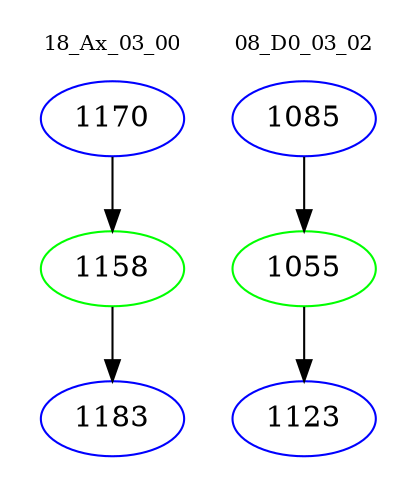 digraph{
subgraph cluster_0 {
color = white
label = "18_Ax_03_00";
fontsize=10;
T0_1170 [label="1170", color="blue"]
T0_1170 -> T0_1158 [color="black"]
T0_1158 [label="1158", color="green"]
T0_1158 -> T0_1183 [color="black"]
T0_1183 [label="1183", color="blue"]
}
subgraph cluster_1 {
color = white
label = "08_D0_03_02";
fontsize=10;
T1_1085 [label="1085", color="blue"]
T1_1085 -> T1_1055 [color="black"]
T1_1055 [label="1055", color="green"]
T1_1055 -> T1_1123 [color="black"]
T1_1123 [label="1123", color="blue"]
}
}
